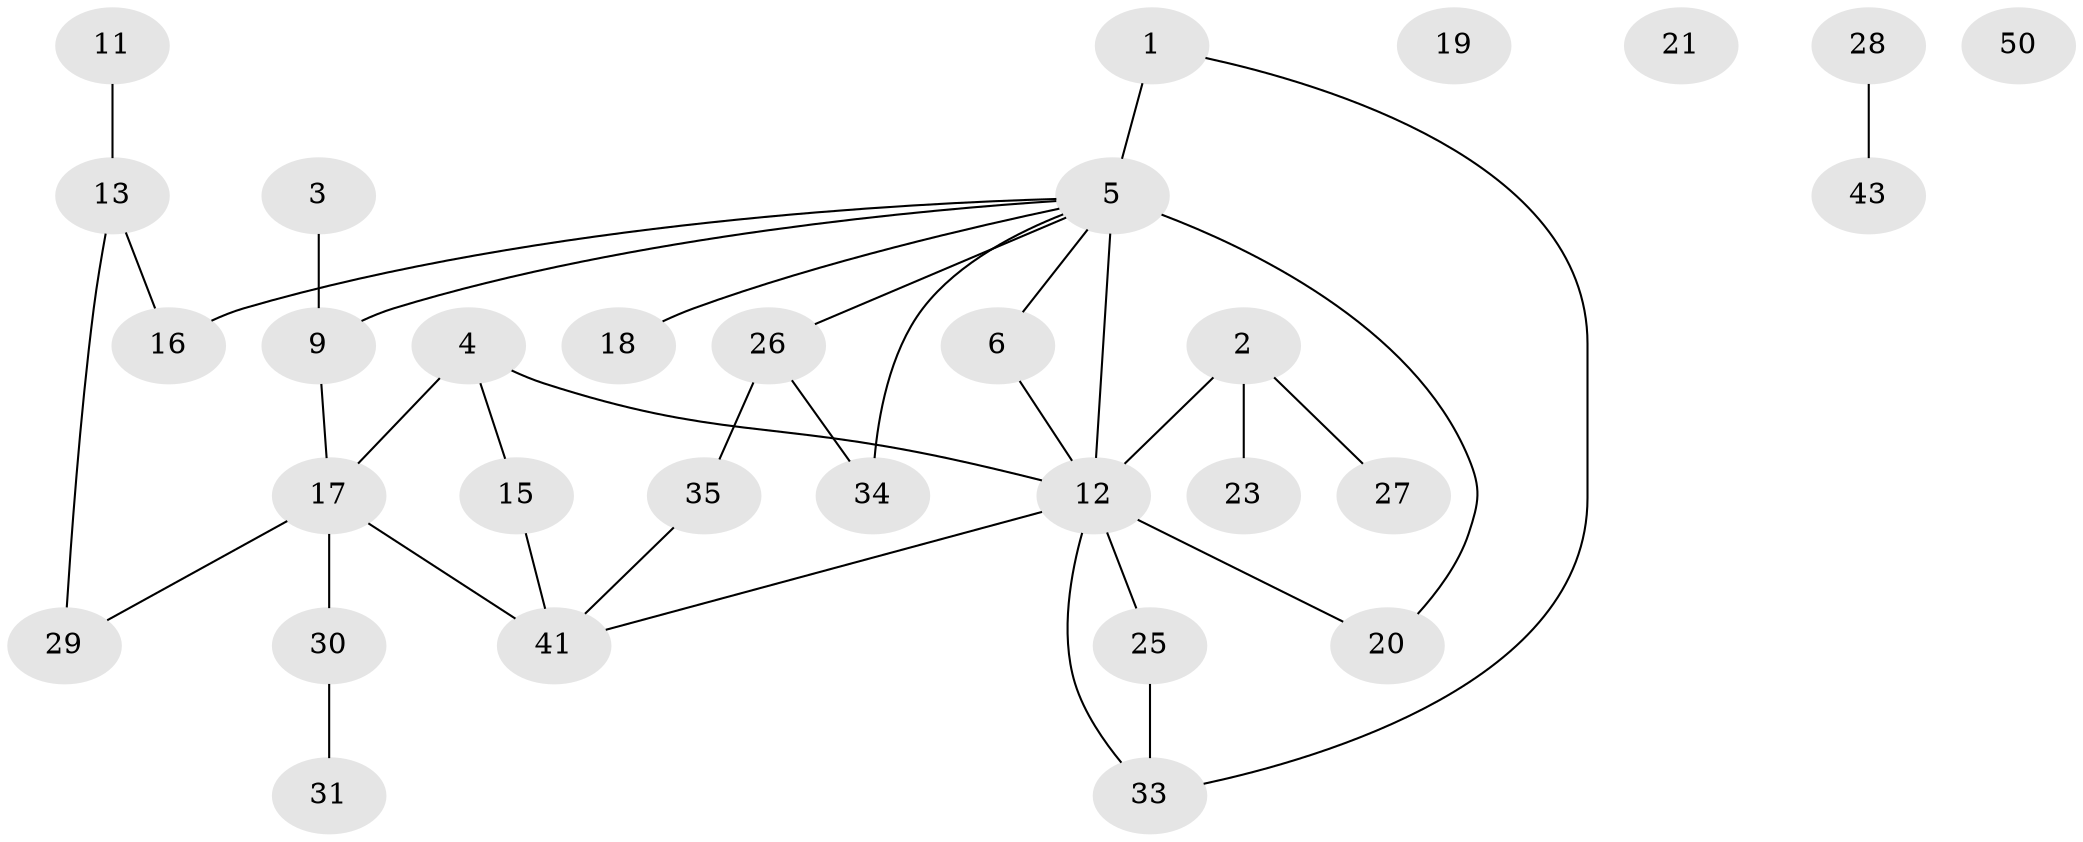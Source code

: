// original degree distribution, {2: 0.24528301886792453, 3: 0.2641509433962264, 1: 0.24528301886792453, 4: 0.09433962264150944, 5: 0.07547169811320754, 0: 0.05660377358490566, 7: 0.018867924528301886}
// Generated by graph-tools (version 1.1) at 2025/16/03/04/25 18:16:41]
// undirected, 31 vertices, 36 edges
graph export_dot {
graph [start="1"]
  node [color=gray90,style=filled];
  1;
  2 [super="+45+8"];
  3;
  4 [super="+24"];
  5 [super="+14+22"];
  6 [super="+7+10"];
  9;
  11;
  12 [super="+51+47+39"];
  13;
  15;
  16 [super="+38"];
  17 [super="+40"];
  18;
  19;
  20;
  21;
  23;
  25 [super="+32"];
  26 [super="+37"];
  27;
  28;
  29;
  30;
  31;
  33 [super="+36"];
  34;
  35;
  41 [super="+53+42"];
  43;
  50;
  1 -- 33;
  1 -- 5;
  2 -- 27;
  2 -- 12;
  2 -- 23;
  3 -- 9;
  4 -- 15;
  4 -- 12;
  4 -- 17;
  5 -- 34;
  5 -- 20;
  5 -- 6;
  5 -- 9;
  5 -- 26;
  5 -- 12 [weight=5];
  5 -- 18;
  5 -- 16;
  6 -- 12;
  9 -- 17;
  11 -- 13;
  12 -- 25 [weight=2];
  12 -- 33;
  12 -- 41;
  12 -- 20;
  13 -- 29;
  13 -- 16;
  15 -- 41;
  17 -- 30;
  17 -- 29;
  17 -- 41;
  25 -- 33;
  26 -- 35;
  26 -- 34;
  28 -- 43;
  30 -- 31;
  35 -- 41;
}
